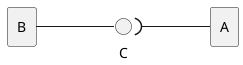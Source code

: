 @startuml
left to right direction
hide circle
skinparam classAttributeIconSize 0
Rectangle B
Rectangle A
interface C

B -- C
C )-- A
@enduml

